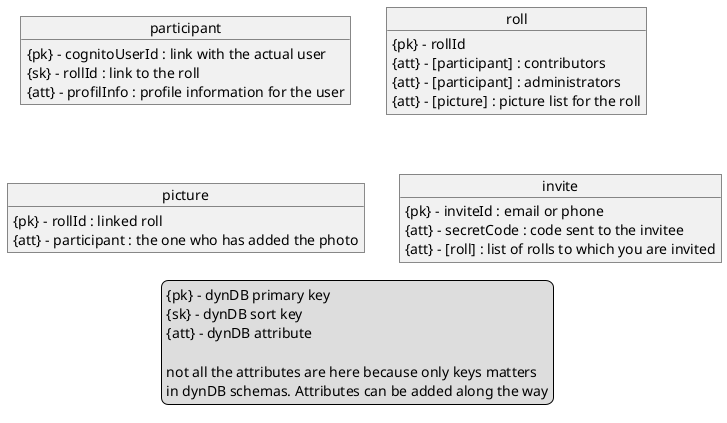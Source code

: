 @startuml

object participant

participant : {pk} - cognitoUserId : link with the actual user
participant : {sk} - rollId : link to the roll
participant : {att} - profilInfo : profile information for the user

object roll
roll : {pk} - rollId
roll : {att} - [participant] : contributors
roll : {att} - [participant] : administrators
roll : {att} - [picture] : picture list for the roll

object picture
picture : {pk} - rollId : linked roll
picture : {att} - participant : the one who has added the photo

object invite
invite : {pk} - inviteId : email or phone
invite : {att} - secretCode : code sent to the invitee
invite : {att} - [roll] : list of rolls to which you are invited

legend
{pk} - dynDB primary key
{sk} - dynDB sort key
{att} - dynDB attribute

not all the attributes are here because only keys matters 
in dynDB schemas. Attributes can be added along the way
end legend

@enduml


what we know:
    - congnitoUserId

queries we want: 
    - list of all the rolls for a user
    - list of all the users for a roll
        - need number of pictures taken
        - need number of invitee for this roll
                -- can be done through the pictures gathering:
                1. get the roll list 
                2. select a roll
                2.1 get picture list
                2.2 phone calculate the number per user
                3. get invitee list 
                3.1 phone display who has accepted or not
    - pictures for a roll
    - pictures added by this participant